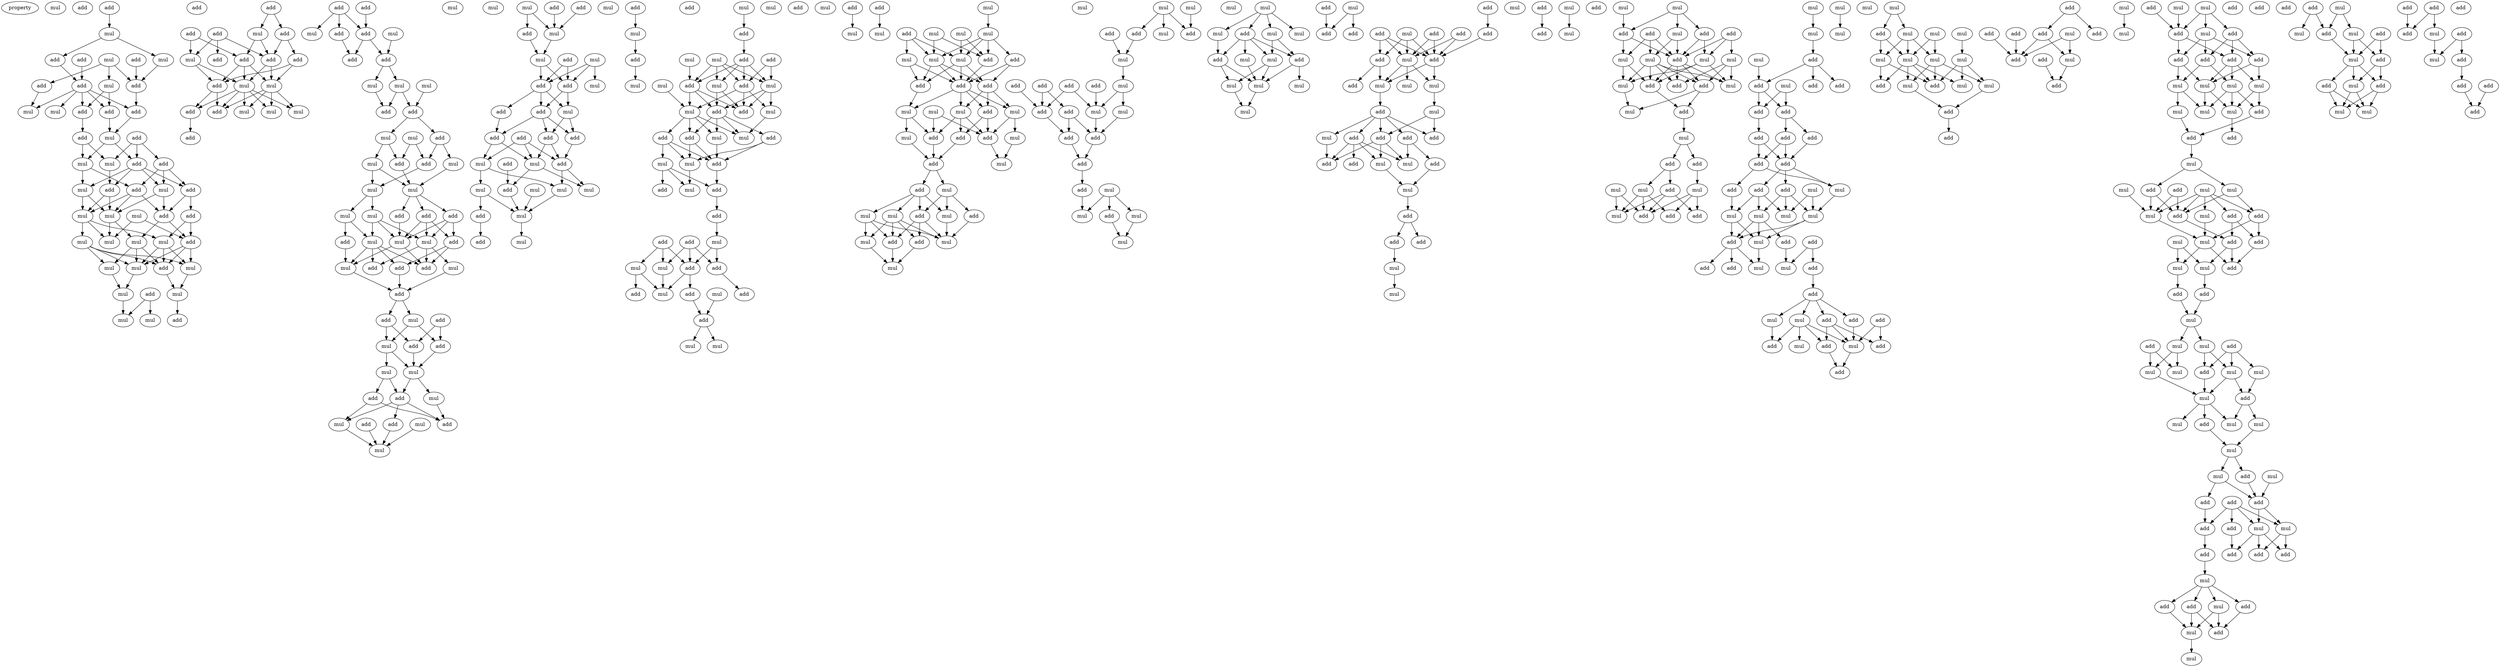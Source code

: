 digraph {
    node [fontcolor=black]
    property [mul=2,lf=1.9]
    0 [ label = mul ];
    1 [ label = add ];
    2 [ label = add ];
    3 [ label = mul ];
    4 [ label = add ];
    5 [ label = add ];
    6 [ label = mul ];
    7 [ label = mul ];
    8 [ label = add ];
    9 [ label = add ];
    10 [ label = mul ];
    11 [ label = add ];
    12 [ label = add ];
    13 [ label = mul ];
    14 [ label = add ];
    15 [ label = mul ];
    16 [ label = add ];
    17 [ label = add ];
    18 [ label = add ];
    19 [ label = mul ];
    20 [ label = add ];
    21 [ label = mul ];
    22 [ label = add ];
    23 [ label = mul ];
    24 [ label = add ];
    25 [ label = add ];
    26 [ label = mul ];
    27 [ label = add ];
    28 [ label = add ];
    29 [ label = mul ];
    30 [ label = mul ];
    31 [ label = mul ];
    32 [ label = add ];
    33 [ label = add ];
    34 [ label = mul ];
    35 [ label = mul ];
    36 [ label = mul ];
    37 [ label = mul ];
    38 [ label = add ];
    39 [ label = mul ];
    40 [ label = mul ];
    41 [ label = add ];
    42 [ label = mul ];
    43 [ label = mul ];
    44 [ label = add ];
    45 [ label = mul ];
    46 [ label = mul ];
    47 [ label = mul ];
    48 [ label = mul ];
    49 [ label = add ];
    50 [ label = add ];
    51 [ label = add ];
    52 [ label = add ];
    53 [ label = add ];
    54 [ label = add ];
    55 [ label = mul ];
    56 [ label = add ];
    57 [ label = add ];
    58 [ label = add ];
    59 [ label = add ];
    60 [ label = mul ];
    61 [ label = mul ];
    62 [ label = add ];
    63 [ label = mul ];
    64 [ label = mul ];
    65 [ label = mul ];
    66 [ label = add ];
    67 [ label = add ];
    68 [ label = mul ];
    69 [ label = add ];
    70 [ label = add ];
    71 [ label = add ];
    72 [ label = add ];
    73 [ label = add ];
    74 [ label = mul ];
    75 [ label = mul ];
    76 [ label = add ];
    77 [ label = add ];
    78 [ label = mul ];
    79 [ label = mul ];
    80 [ label = mul ];
    81 [ label = mul ];
    82 [ label = add ];
    83 [ label = add ];
    84 [ label = mul ];
    85 [ label = mul ];
    86 [ label = add ];
    87 [ label = mul ];
    88 [ label = add ];
    89 [ label = add ];
    90 [ label = mul ];
    91 [ label = mul ];
    92 [ label = mul ];
    93 [ label = mul ];
    94 [ label = add ];
    95 [ label = add ];
    96 [ label = mul ];
    97 [ label = add ];
    98 [ label = mul ];
    99 [ label = add ];
    100 [ label = mul ];
    101 [ label = add ];
    102 [ label = mul ];
    103 [ label = add ];
    104 [ label = mul ];
    105 [ label = add ];
    106 [ label = add ];
    107 [ label = mul ];
    108 [ label = add ];
    109 [ label = add ];
    110 [ label = add ];
    111 [ label = mul ];
    112 [ label = add ];
    113 [ label = add ];
    114 [ label = mul ];
    115 [ label = mul ];
    116 [ label = mul ];
    117 [ label = add ];
    118 [ label = mul ];
    119 [ label = add ];
    120 [ label = add ];
    121 [ label = add ];
    122 [ label = add ];
    123 [ label = mul ];
    124 [ label = mul ];
    125 [ label = mul ];
    126 [ label = mul ];
    127 [ label = mul ];
    128 [ label = add ];
    129 [ label = add ];
    130 [ label = add ];
    131 [ label = mul ];
    132 [ label = mul ];
    133 [ label = mul ];
    134 [ label = add ];
    135 [ label = mul ];
    136 [ label = mul ];
    137 [ label = add ];
    138 [ label = add ];
    139 [ label = mul ];
    140 [ label = add ];
    141 [ label = add ];
    142 [ label = add ];
    143 [ label = add ];
    144 [ label = add ];
    145 [ label = add ];
    146 [ label = add ];
    147 [ label = mul ];
    148 [ label = add ];
    149 [ label = mul ];
    150 [ label = mul ];
    151 [ label = mul ];
    152 [ label = mul ];
    153 [ label = mul ];
    154 [ label = add ];
    155 [ label = add ];
    156 [ label = mul ];
    157 [ label = add ];
    158 [ label = mul ];
    159 [ label = add ];
    160 [ label = mul ];
    161 [ label = add ];
    162 [ label = mul ];
    163 [ label = add ];
    164 [ label = mul ];
    165 [ label = mul ];
    166 [ label = add ];
    167 [ label = add ];
    168 [ label = mul ];
    169 [ label = mul ];
    170 [ label = add ];
    171 [ label = mul ];
    172 [ label = mul ];
    173 [ label = add ];
    174 [ label = add ];
    175 [ label = mul ];
    176 [ label = mul ];
    177 [ label = add ];
    178 [ label = mul ];
    179 [ label = add ];
    180 [ label = add ];
    181 [ label = add ];
    182 [ label = mul ];
    183 [ label = mul ];
    184 [ label = add ];
    185 [ label = mul ];
    186 [ label = mul ];
    187 [ label = add ];
    188 [ label = add ];
    189 [ label = add ];
    190 [ label = mul ];
    191 [ label = add ];
    192 [ label = add ];
    193 [ label = mul ];
    194 [ label = add ];
    195 [ label = add ];
    196 [ label = add ];
    197 [ label = mul ];
    198 [ label = add ];
    199 [ label = mul ];
    200 [ label = mul ];
    201 [ label = add ];
    202 [ label = add ];
    203 [ label = add ];
    204 [ label = mul ];
    205 [ label = add ];
    206 [ label = mul ];
    207 [ label = mul ];
    208 [ label = mul ];
    209 [ label = add ];
    210 [ label = add ];
    211 [ label = mul ];
    212 [ label = mul ];
    213 [ label = mul ];
    214 [ label = mul ];
    215 [ label = add ];
    216 [ label = mul ];
    217 [ label = mul ];
    218 [ label = mul ];
    219 [ label = mul ];
    220 [ label = add ];
    221 [ label = mul ];
    222 [ label = add ];
    223 [ label = add ];
    224 [ label = add ];
    225 [ label = add ];
    226 [ label = mul ];
    227 [ label = mul ];
    228 [ label = add ];
    229 [ label = mul ];
    230 [ label = mul ];
    231 [ label = add ];
    232 [ label = add ];
    233 [ label = mul ];
    234 [ label = add ];
    235 [ label = mul ];
    236 [ label = add ];
    237 [ label = mul ];
    238 [ label = mul ];
    239 [ label = add ];
    240 [ label = mul ];
    241 [ label = mul ];
    242 [ label = add ];
    243 [ label = mul ];
    244 [ label = add ];
    245 [ label = mul ];
    246 [ label = add ];
    247 [ label = add ];
    248 [ label = mul ];
    249 [ label = mul ];
    250 [ label = mul ];
    251 [ label = mul ];
    252 [ label = mul ];
    253 [ label = add ];
    254 [ label = add ];
    255 [ label = add ];
    256 [ label = mul ];
    257 [ label = mul ];
    258 [ label = add ];
    259 [ label = add ];
    260 [ label = add ];
    261 [ label = mul ];
    262 [ label = add ];
    263 [ label = add ];
    264 [ label = mul ];
    265 [ label = add ];
    266 [ label = mul ];
    267 [ label = add ];
    268 [ label = add ];
    269 [ label = add ];
    270 [ label = add ];
    271 [ label = mul ];
    272 [ label = mul ];
    273 [ label = add ];
    274 [ label = mul ];
    275 [ label = mul ];
    276 [ label = mul ];
    277 [ label = mul ];
    278 [ label = add ];
    279 [ label = mul ];
    280 [ label = mul ];
    281 [ label = mul ];
    282 [ label = add ];
    283 [ label = add ];
    284 [ label = mul ];
    285 [ label = mul ];
    286 [ label = mul ];
    287 [ label = mul ];
    288 [ label = mul ];
    289 [ label = mul ];
    290 [ label = add ];
    291 [ label = mul ];
    292 [ label = add ];
    293 [ label = add ];
    294 [ label = add ];
    295 [ label = add ];
    296 [ label = add ];
    297 [ label = add ];
    298 [ label = add ];
    299 [ label = mul ];
    300 [ label = add ];
    301 [ label = add ];
    302 [ label = mul ];
    303 [ label = add ];
    304 [ label = mul ];
    305 [ label = mul ];
    306 [ label = mul ];
    307 [ label = mul ];
    308 [ label = add ];
    309 [ label = add ];
    310 [ label = mul ];
    311 [ label = add ];
    312 [ label = add ];
    313 [ label = add ];
    314 [ label = add ];
    315 [ label = add ];
    316 [ label = mul ];
    317 [ label = add ];
    318 [ label = mul ];
    319 [ label = mul ];
    320 [ label = mul ];
    321 [ label = add ];
    322 [ label = add ];
    323 [ label = add ];
    324 [ label = mul ];
    325 [ label = add ];
    326 [ label = mul ];
    327 [ label = add ];
    328 [ label = mul ];
    329 [ label = mul ];
    330 [ label = add ];
    331 [ label = mul ];
    332 [ label = mul ];
    333 [ label = mul ];
    334 [ label = add ];
    335 [ label = add ];
    336 [ label = add ];
    337 [ label = add ];
    338 [ label = mul ];
    339 [ label = add ];
    340 [ label = mul ];
    341 [ label = mul ];
    342 [ label = mul ];
    343 [ label = add ];
    344 [ label = add ];
    345 [ label = mul ];
    346 [ label = add ];
    347 [ label = mul ];
    348 [ label = mul ];
    349 [ label = add ];
    350 [ label = mul ];
    351 [ label = add ];
    352 [ label = add ];
    353 [ label = mul ];
    354 [ label = mul ];
    355 [ label = mul ];
    356 [ label = add ];
    357 [ label = mul ];
    358 [ label = add ];
    359 [ label = add ];
    360 [ label = add ];
    361 [ label = mul ];
    362 [ label = mul ];
    363 [ label = mul ];
    364 [ label = mul ];
    365 [ label = mul ];
    366 [ label = add ];
    367 [ label = mul ];
    368 [ label = add ];
    369 [ label = mul ];
    370 [ label = add ];
    371 [ label = add ];
    372 [ label = add ];
    373 [ label = add ];
    374 [ label = add ];
    375 [ label = add ];
    376 [ label = add ];
    377 [ label = add ];
    378 [ label = add ];
    379 [ label = add ];
    380 [ label = mul ];
    381 [ label = add ];
    382 [ label = mul ];
    383 [ label = add ];
    384 [ label = mul ];
    385 [ label = mul ];
    386 [ label = mul ];
    387 [ label = mul ];
    388 [ label = add ];
    389 [ label = add ];
    390 [ label = add ];
    391 [ label = mul ];
    392 [ label = add ];
    393 [ label = mul ];
    394 [ label = mul ];
    395 [ label = add ];
    396 [ label = add ];
    397 [ label = add ];
    398 [ label = mul ];
    399 [ label = add ];
    400 [ label = mul ];
    401 [ label = add ];
    402 [ label = add ];
    403 [ label = add ];
    404 [ label = mul ];
    405 [ label = mul ];
    406 [ label = add ];
    407 [ label = add ];
    408 [ label = add ];
    409 [ label = mul ];
    410 [ label = add ];
    411 [ label = mul ];
    412 [ label = mul ];
    413 [ label = mul ];
    414 [ label = mul ];
    415 [ label = mul ];
    416 [ label = mul ];
    417 [ label = mul ];
    418 [ label = mul ];
    419 [ label = add ];
    420 [ label = add ];
    421 [ label = mul ];
    422 [ label = mul ];
    423 [ label = add ];
    424 [ label = add ];
    425 [ label = add ];
    426 [ label = add ];
    427 [ label = add ];
    428 [ label = add ];
    429 [ label = mul ];
    430 [ label = add ];
    431 [ label = add ];
    432 [ label = mul ];
    433 [ label = add ];
    434 [ label = mul ];
    435 [ label = add ];
    436 [ label = mul ];
    437 [ label = mul ];
    438 [ label = mul ];
    439 [ label = add ];
    440 [ label = add ];
    441 [ label = add ];
    442 [ label = mul ];
    443 [ label = add ];
    444 [ label = add ];
    445 [ label = add ];
    446 [ label = add ];
    447 [ label = mul ];
    448 [ label = mul ];
    449 [ label = mul ];
    450 [ label = mul ];
    451 [ label = mul ];
    452 [ label = add ];
    453 [ label = mul ];
    454 [ label = mul ];
    455 [ label = add ];
    456 [ label = add ];
    457 [ label = add ];
    458 [ label = mul ];
    459 [ label = add ];
    460 [ label = mul ];
    461 [ label = mul ];
    462 [ label = mul ];
    463 [ label = add ];
    464 [ label = add ];
    465 [ label = add ];
    466 [ label = mul ];
    467 [ label = add ];
    468 [ label = mul ];
    469 [ label = add ];
    470 [ label = add ];
    471 [ label = mul ];
    472 [ label = mul ];
    473 [ label = mul ];
    474 [ label = add ];
    475 [ label = mul ];
    476 [ label = add ];
    477 [ label = add ];
    478 [ label = mul ];
    479 [ label = add ];
    480 [ label = mul ];
    481 [ label = mul ];
    482 [ label = add ];
    483 [ label = add ];
    484 [ label = mul ];
    485 [ label = mul ];
    486 [ label = mul ];
    487 [ label = mul ];
    488 [ label = add ];
    489 [ label = mul ];
    490 [ label = add ];
    491 [ label = mul ];
    492 [ label = mul ];
    493 [ label = add ];
    494 [ label = mul ];
    495 [ label = mul ];
    496 [ label = mul ];
    497 [ label = mul ];
    498 [ label = add ];
    499 [ label = add ];
    500 [ label = add ];
    501 [ label = add ];
    502 [ label = add ];
    503 [ label = mul ];
    504 [ label = mul ];
    505 [ label = add ];
    506 [ label = add ];
    507 [ label = add ];
    508 [ label = add ];
    509 [ label = add ];
    510 [ label = mul ];
    511 [ label = add ];
    512 [ label = add ];
    513 [ label = add ];
    514 [ label = add ];
    515 [ label = mul ];
    516 [ label = mul ];
    517 [ label = add ];
    518 [ label = mul ];
    519 [ label = add ];
    520 [ label = mul ];
    521 [ label = mul ];
    522 [ label = mul ];
    523 [ label = add ];
    524 [ label = add ];
    525 [ label = mul ];
    526 [ label = add ];
    527 [ label = add ];
    528 [ label = add ];
    529 [ label = mul ];
    530 [ label = mul ];
    531 [ label = mul ];
    532 [ label = add ];
    533 [ label = add ];
    534 [ label = add ];
    535 [ label = mul ];
    536 [ label = add ];
    537 [ label = add ];
    538 [ label = mul ];
    539 [ label = add ];
    540 [ label = add ];
    541 [ label = add ];
    542 [ label = add ];
    2 -> 3 [ name = 0 ];
    3 -> 5 [ name = 1 ];
    3 -> 7 [ name = 2 ];
    4 -> 11 [ name = 3 ];
    5 -> 11 [ name = 4 ];
    6 -> 9 [ name = 5 ];
    6 -> 10 [ name = 6 ];
    6 -> 12 [ name = 7 ];
    7 -> 12 [ name = 8 ];
    8 -> 12 [ name = 9 ];
    9 -> 15 [ name = 10 ];
    10 -> 14 [ name = 11 ];
    10 -> 17 [ name = 12 ];
    11 -> 13 [ name = 13 ];
    11 -> 14 [ name = 14 ];
    11 -> 15 [ name = 15 ];
    11 -> 16 [ name = 16 ];
    11 -> 17 [ name = 17 ];
    12 -> 16 [ name = 18 ];
    14 -> 19 [ name = 19 ];
    16 -> 19 [ name = 20 ];
    17 -> 18 [ name = 21 ];
    18 -> 21 [ name = 22 ];
    18 -> 23 [ name = 23 ];
    19 -> 21 [ name = 24 ];
    19 -> 22 [ name = 25 ];
    20 -> 22 [ name = 26 ];
    20 -> 23 [ name = 27 ];
    20 -> 24 [ name = 28 ];
    21 -> 27 [ name = 29 ];
    21 -> 29 [ name = 30 ];
    22 -> 25 [ name = 31 ];
    22 -> 26 [ name = 32 ];
    22 -> 28 [ name = 33 ];
    22 -> 29 [ name = 34 ];
    23 -> 28 [ name = 35 ];
    24 -> 25 [ name = 36 ];
    24 -> 26 [ name = 37 ];
    24 -> 27 [ name = 38 ];
    25 -> 32 [ name = 39 ];
    25 -> 33 [ name = 40 ];
    26 -> 33 [ name = 41 ];
    26 -> 34 [ name = 42 ];
    27 -> 30 [ name = 43 ];
    27 -> 33 [ name = 44 ];
    27 -> 34 [ name = 45 ];
    28 -> 30 [ name = 46 ];
    28 -> 34 [ name = 47 ];
    29 -> 30 [ name = 48 ];
    29 -> 34 [ name = 49 ];
    30 -> 35 [ name = 50 ];
    30 -> 36 [ name = 51 ];
    30 -> 39 [ name = 52 ];
    31 -> 35 [ name = 53 ];
    31 -> 38 [ name = 54 ];
    32 -> 38 [ name = 55 ];
    32 -> 39 [ name = 56 ];
    33 -> 37 [ name = 57 ];
    33 -> 38 [ name = 58 ];
    34 -> 35 [ name = 59 ];
    34 -> 37 [ name = 60 ];
    36 -> 40 [ name = 61 ];
    36 -> 41 [ name = 62 ];
    36 -> 42 [ name = 63 ];
    36 -> 43 [ name = 64 ];
    37 -> 40 [ name = 65 ];
    37 -> 41 [ name = 66 ];
    37 -> 42 [ name = 67 ];
    38 -> 41 [ name = 68 ];
    38 -> 42 [ name = 69 ];
    38 -> 43 [ name = 70 ];
    39 -> 41 [ name = 71 ];
    39 -> 42 [ name = 72 ];
    39 -> 43 [ name = 73 ];
    40 -> 46 [ name = 74 ];
    41 -> 45 [ name = 75 ];
    42 -> 46 [ name = 76 ];
    43 -> 45 [ name = 77 ];
    44 -> 47 [ name = 78 ];
    44 -> 48 [ name = 79 ];
    45 -> 49 [ name = 80 ];
    46 -> 47 [ name = 81 ];
    51 -> 52 [ name = 82 ];
    51 -> 55 [ name = 83 ];
    52 -> 58 [ name = 84 ];
    52 -> 59 [ name = 85 ];
    53 -> 56 [ name = 86 ];
    53 -> 60 [ name = 87 ];
    54 -> 57 [ name = 88 ];
    54 -> 58 [ name = 89 ];
    54 -> 60 [ name = 90 ];
    55 -> 56 [ name = 91 ];
    55 -> 58 [ name = 92 ];
    56 -> 61 [ name = 93 ];
    56 -> 62 [ name = 94 ];
    56 -> 63 [ name = 95 ];
    58 -> 61 [ name = 96 ];
    58 -> 63 [ name = 97 ];
    59 -> 61 [ name = 98 ];
    59 -> 62 [ name = 99 ];
    60 -> 62 [ name = 100 ];
    60 -> 63 [ name = 101 ];
    61 -> 64 [ name = 102 ];
    61 -> 65 [ name = 103 ];
    61 -> 66 [ name = 104 ];
    61 -> 68 [ name = 105 ];
    62 -> 66 [ name = 106 ];
    62 -> 67 [ name = 107 ];
    63 -> 64 [ name = 108 ];
    63 -> 65 [ name = 109 ];
    63 -> 66 [ name = 110 ];
    63 -> 67 [ name = 111 ];
    63 -> 68 [ name = 112 ];
    67 -> 69 [ name = 113 ];
    70 -> 72 [ name = 114 ];
    70 -> 73 [ name = 115 ];
    70 -> 75 [ name = 116 ];
    71 -> 73 [ name = 117 ];
    72 -> 77 [ name = 118 ];
    73 -> 76 [ name = 119 ];
    73 -> 77 [ name = 120 ];
    74 -> 76 [ name = 121 ];
    76 -> 78 [ name = 122 ];
    76 -> 80 [ name = 123 ];
    78 -> 82 [ name = 124 ];
    78 -> 83 [ name = 125 ];
    79 -> 83 [ name = 126 ];
    80 -> 82 [ name = 127 ];
    83 -> 84 [ name = 128 ];
    83 -> 86 [ name = 129 ];
    84 -> 88 [ name = 130 ];
    84 -> 90 [ name = 131 ];
    85 -> 88 [ name = 132 ];
    85 -> 89 [ name = 133 ];
    86 -> 87 [ name = 134 ];
    86 -> 89 [ name = 135 ];
    87 -> 91 [ name = 136 ];
    88 -> 91 [ name = 137 ];
    89 -> 92 [ name = 138 ];
    90 -> 91 [ name = 139 ];
    90 -> 92 [ name = 140 ];
    91 -> 94 [ name = 141 ];
    91 -> 95 [ name = 142 ];
    91 -> 97 [ name = 143 ];
    92 -> 93 [ name = 144 ];
    92 -> 96 [ name = 145 ];
    93 -> 98 [ name = 146 ];
    93 -> 100 [ name = 147 ];
    93 -> 102 [ name = 148 ];
    94 -> 98 [ name = 149 ];
    94 -> 99 [ name = 150 ];
    94 -> 102 [ name = 151 ];
    95 -> 98 [ name = 152 ];
    95 -> 99 [ name = 153 ];
    95 -> 102 [ name = 154 ];
    96 -> 100 [ name = 155 ];
    96 -> 101 [ name = 156 ];
    97 -> 102 [ name = 157 ];
    98 -> 105 [ name = 158 ];
    98 -> 106 [ name = 159 ];
    98 -> 107 [ name = 160 ];
    99 -> 103 [ name = 161 ];
    99 -> 105 [ name = 162 ];
    100 -> 103 [ name = 163 ];
    100 -> 104 [ name = 164 ];
    100 -> 105 [ name = 165 ];
    100 -> 106 [ name = 166 ];
    101 -> 104 [ name = 167 ];
    102 -> 104 [ name = 168 ];
    102 -> 105 [ name = 169 ];
    103 -> 108 [ name = 170 ];
    104 -> 108 [ name = 171 ];
    107 -> 108 [ name = 172 ];
    108 -> 109 [ name = 173 ];
    108 -> 111 [ name = 174 ];
    109 -> 113 [ name = 175 ];
    109 -> 114 [ name = 176 ];
    110 -> 112 [ name = 177 ];
    110 -> 113 [ name = 178 ];
    111 -> 112 [ name = 179 ];
    111 -> 114 [ name = 180 ];
    112 -> 116 [ name = 181 ];
    113 -> 116 [ name = 182 ];
    114 -> 115 [ name = 183 ];
    114 -> 116 [ name = 184 ];
    115 -> 117 [ name = 185 ];
    115 -> 119 [ name = 186 ];
    116 -> 118 [ name = 187 ];
    116 -> 119 [ name = 188 ];
    117 -> 120 [ name = 189 ];
    117 -> 124 [ name = 190 ];
    118 -> 120 [ name = 191 ];
    119 -> 120 [ name = 192 ];
    119 -> 122 [ name = 193 ];
    119 -> 124 [ name = 194 ];
    121 -> 125 [ name = 195 ];
    122 -> 125 [ name = 196 ];
    123 -> 125 [ name = 197 ];
    124 -> 125 [ name = 198 ];
    127 -> 130 [ name = 199 ];
    127 -> 131 [ name = 200 ];
    128 -> 131 [ name = 201 ];
    129 -> 131 [ name = 202 ];
    130 -> 133 [ name = 203 ];
    131 -> 133 [ name = 204 ];
    132 -> 135 [ name = 205 ];
    132 -> 137 [ name = 206 ];
    132 -> 138 [ name = 207 ];
    133 -> 137 [ name = 208 ];
    133 -> 138 [ name = 209 ];
    134 -> 137 [ name = 210 ];
    134 -> 138 [ name = 211 ];
    137 -> 139 [ name = 212 ];
    137 -> 140 [ name = 213 ];
    137 -> 141 [ name = 214 ];
    138 -> 139 [ name = 215 ];
    138 -> 141 [ name = 216 ];
    139 -> 142 [ name = 217 ];
    139 -> 143 [ name = 218 ];
    140 -> 144 [ name = 219 ];
    141 -> 142 [ name = 220 ];
    141 -> 143 [ name = 221 ];
    141 -> 144 [ name = 222 ];
    142 -> 148 [ name = 223 ];
    143 -> 147 [ name = 224 ];
    143 -> 148 [ name = 225 ];
    144 -> 147 [ name = 226 ];
    144 -> 149 [ name = 227 ];
    145 -> 147 [ name = 228 ];
    145 -> 148 [ name = 229 ];
    145 -> 149 [ name = 230 ];
    146 -> 154 [ name = 231 ];
    147 -> 150 [ name = 232 ];
    147 -> 154 [ name = 233 ];
    148 -> 150 [ name = 234 ];
    148 -> 151 [ name = 235 ];
    149 -> 151 [ name = 236 ];
    149 -> 153 [ name = 237 ];
    151 -> 156 [ name = 238 ];
    152 -> 156 [ name = 239 ];
    153 -> 155 [ name = 240 ];
    153 -> 156 [ name = 241 ];
    154 -> 156 [ name = 242 ];
    155 -> 157 [ name = 243 ];
    156 -> 158 [ name = 244 ];
    159 -> 160 [ name = 245 ];
    160 -> 161 [ name = 246 ];
    161 -> 162 [ name = 247 ];
    164 -> 166 [ name = 248 ];
    166 -> 167 [ name = 249 ];
    167 -> 171 [ name = 250 ];
    167 -> 173 [ name = 251 ];
    167 -> 174 [ name = 252 ];
    167 -> 175 [ name = 253 ];
    168 -> 174 [ name = 254 ];
    169 -> 171 [ name = 255 ];
    169 -> 173 [ name = 256 ];
    169 -> 174 [ name = 257 ];
    169 -> 175 [ name = 258 ];
    170 -> 171 [ name = 259 ];
    170 -> 173 [ name = 260 ];
    171 -> 177 [ name = 261 ];
    171 -> 178 [ name = 262 ];
    171 -> 179 [ name = 263 ];
    172 -> 176 [ name = 264 ];
    173 -> 176 [ name = 265 ];
    173 -> 178 [ name = 266 ];
    173 -> 179 [ name = 267 ];
    174 -> 176 [ name = 268 ];
    174 -> 177 [ name = 269 ];
    174 -> 179 [ name = 270 ];
    175 -> 177 [ name = 271 ];
    175 -> 179 [ name = 272 ];
    176 -> 181 [ name = 273 ];
    176 -> 182 [ name = 274 ];
    176 -> 183 [ name = 275 ];
    176 -> 184 [ name = 276 ];
    177 -> 180 [ name = 277 ];
    177 -> 182 [ name = 278 ];
    177 -> 183 [ name = 279 ];
    177 -> 184 [ name = 280 ];
    178 -> 182 [ name = 281 ];
    180 -> 185 [ name = 282 ];
    180 -> 187 [ name = 283 ];
    181 -> 185 [ name = 284 ];
    181 -> 186 [ name = 285 ];
    181 -> 187 [ name = 286 ];
    183 -> 187 [ name = 287 ];
    184 -> 185 [ name = 288 ];
    184 -> 187 [ name = 289 ];
    185 -> 190 [ name = 290 ];
    186 -> 188 [ name = 291 ];
    186 -> 189 [ name = 292 ];
    186 -> 190 [ name = 293 ];
    187 -> 188 [ name = 294 ];
    188 -> 191 [ name = 295 ];
    191 -> 193 [ name = 296 ];
    192 -> 196 [ name = 297 ];
    192 -> 197 [ name = 298 ];
    192 -> 198 [ name = 299 ];
    193 -> 196 [ name = 300 ];
    193 -> 198 [ name = 301 ];
    195 -> 196 [ name = 302 ];
    195 -> 197 [ name = 303 ];
    195 -> 199 [ name = 304 ];
    196 -> 203 [ name = 305 ];
    196 -> 204 [ name = 306 ];
    197 -> 204 [ name = 307 ];
    198 -> 201 [ name = 308 ];
    199 -> 202 [ name = 309 ];
    199 -> 204 [ name = 310 ];
    200 -> 205 [ name = 311 ];
    203 -> 205 [ name = 312 ];
    205 -> 206 [ name = 313 ];
    205 -> 207 [ name = 314 ];
    209 -> 211 [ name = 315 ];
    210 -> 212 [ name = 316 ];
    213 -> 214 [ name = 317 ];
    214 -> 218 [ name = 318 ];
    214 -> 220 [ name = 319 ];
    214 -> 221 [ name = 320 ];
    214 -> 222 [ name = 321 ];
    215 -> 218 [ name = 322 ];
    215 -> 219 [ name = 323 ];
    215 -> 221 [ name = 324 ];
    216 -> 218 [ name = 325 ];
    216 -> 222 [ name = 326 ];
    217 -> 221 [ name = 327 ];
    217 -> 222 [ name = 328 ];
    218 -> 223 [ name = 329 ];
    218 -> 224 [ name = 330 ];
    218 -> 225 [ name = 331 ];
    219 -> 223 [ name = 332 ];
    219 -> 225 [ name = 333 ];
    220 -> 224 [ name = 334 ];
    220 -> 225 [ name = 335 ];
    221 -> 223 [ name = 336 ];
    221 -> 224 [ name = 337 ];
    221 -> 225 [ name = 338 ];
    222 -> 225 [ name = 339 ];
    223 -> 226 [ name = 340 ];
    224 -> 227 [ name = 341 ];
    224 -> 228 [ name = 342 ];
    224 -> 230 [ name = 343 ];
    225 -> 226 [ name = 344 ];
    225 -> 227 [ name = 345 ];
    225 -> 228 [ name = 346 ];
    225 -> 230 [ name = 347 ];
    226 -> 232 [ name = 348 ];
    226 -> 233 [ name = 349 ];
    227 -> 231 [ name = 350 ];
    227 -> 232 [ name = 351 ];
    227 -> 234 [ name = 352 ];
    228 -> 231 [ name = 353 ];
    228 -> 234 [ name = 354 ];
    229 -> 231 [ name = 355 ];
    229 -> 232 [ name = 356 ];
    230 -> 231 [ name = 357 ];
    230 -> 235 [ name = 358 ];
    231 -> 237 [ name = 359 ];
    232 -> 236 [ name = 360 ];
    233 -> 236 [ name = 361 ];
    234 -> 236 [ name = 362 ];
    235 -> 237 [ name = 363 ];
    236 -> 238 [ name = 364 ];
    236 -> 239 [ name = 365 ];
    238 -> 242 [ name = 366 ];
    238 -> 243 [ name = 367 ];
    238 -> 244 [ name = 368 ];
    239 -> 240 [ name = 369 ];
    239 -> 241 [ name = 370 ];
    239 -> 242 [ name = 371 ];
    239 -> 243 [ name = 372 ];
    240 -> 245 [ name = 373 ];
    240 -> 247 [ name = 374 ];
    240 -> 248 [ name = 375 ];
    241 -> 245 [ name = 376 ];
    241 -> 246 [ name = 377 ];
    241 -> 247 [ name = 378 ];
    241 -> 248 [ name = 379 ];
    242 -> 246 [ name = 380 ];
    242 -> 247 [ name = 381 ];
    242 -> 248 [ name = 382 ];
    243 -> 248 [ name = 383 ];
    244 -> 248 [ name = 384 ];
    245 -> 250 [ name = 385 ];
    246 -> 250 [ name = 386 ];
    247 -> 250 [ name = 387 ];
    251 -> 254 [ name = 388 ];
    251 -> 255 [ name = 389 ];
    251 -> 256 [ name = 390 ];
    252 -> 255 [ name = 391 ];
    253 -> 257 [ name = 392 ];
    254 -> 257 [ name = 393 ];
    257 -> 261 [ name = 394 ];
    258 -> 263 [ name = 395 ];
    259 -> 263 [ name = 396 ];
    259 -> 265 [ name = 397 ];
    260 -> 264 [ name = 398 ];
    261 -> 264 [ name = 399 ];
    261 -> 266 [ name = 400 ];
    262 -> 263 [ name = 401 ];
    262 -> 264 [ name = 402 ];
    263 -> 267 [ name = 403 ];
    264 -> 268 [ name = 404 ];
    265 -> 267 [ name = 405 ];
    265 -> 268 [ name = 406 ];
    266 -> 268 [ name = 407 ];
    267 -> 269 [ name = 408 ];
    268 -> 269 [ name = 409 ];
    269 -> 270 [ name = 410 ];
    270 -> 272 [ name = 411 ];
    271 -> 272 [ name = 412 ];
    271 -> 273 [ name = 413 ];
    271 -> 274 [ name = 414 ];
    273 -> 276 [ name = 415 ];
    274 -> 276 [ name = 416 ];
    277 -> 278 [ name = 417 ];
    277 -> 279 [ name = 418 ];
    277 -> 280 [ name = 419 ];
    277 -> 281 [ name = 420 ];
    278 -> 282 [ name = 421 ];
    278 -> 283 [ name = 422 ];
    278 -> 284 [ name = 423 ];
    278 -> 285 [ name = 424 ];
    279 -> 283 [ name = 425 ];
    280 -> 282 [ name = 426 ];
    280 -> 285 [ name = 427 ];
    282 -> 286 [ name = 428 ];
    282 -> 287 [ name = 429 ];
    283 -> 287 [ name = 430 ];
    283 -> 288 [ name = 431 ];
    284 -> 287 [ name = 432 ];
    285 -> 287 [ name = 433 ];
    285 -> 288 [ name = 434 ];
    287 -> 289 [ name = 435 ];
    288 -> 289 [ name = 436 ];
    290 -> 293 [ name = 437 ];
    291 -> 292 [ name = 438 ];
    291 -> 293 [ name = 439 ];
    294 -> 296 [ name = 440 ];
    295 -> 301 [ name = 441 ];
    295 -> 302 [ name = 442 ];
    296 -> 301 [ name = 443 ];
    297 -> 300 [ name = 444 ];
    297 -> 301 [ name = 445 ];
    297 -> 302 [ name = 446 ];
    298 -> 301 [ name = 447 ];
    298 -> 302 [ name = 448 ];
    299 -> 300 [ name = 449 ];
    299 -> 301 [ name = 450 ];
    299 -> 302 [ name = 451 ];
    300 -> 303 [ name = 452 ];
    300 -> 306 [ name = 453 ];
    301 -> 304 [ name = 454 ];
    301 -> 306 [ name = 455 ];
    302 -> 304 [ name = 456 ];
    302 -> 305 [ name = 457 ];
    302 -> 306 [ name = 458 ];
    304 -> 307 [ name = 459 ];
    306 -> 308 [ name = 460 ];
    307 -> 312 [ name = 461 ];
    307 -> 313 [ name = 462 ];
    308 -> 309 [ name = 463 ];
    308 -> 310 [ name = 464 ];
    308 -> 311 [ name = 465 ];
    308 -> 312 [ name = 466 ];
    308 -> 313 [ name = 467 ];
    309 -> 315 [ name = 468 ];
    309 -> 316 [ name = 469 ];
    309 -> 317 [ name = 470 ];
    309 -> 318 [ name = 471 ];
    310 -> 315 [ name = 472 ];
    311 -> 314 [ name = 473 ];
    311 -> 316 [ name = 474 ];
    312 -> 315 [ name = 475 ];
    312 -> 316 [ name = 476 ];
    312 -> 318 [ name = 477 ];
    314 -> 319 [ name = 478 ];
    318 -> 319 [ name = 479 ];
    319 -> 321 [ name = 480 ];
    321 -> 322 [ name = 481 ];
    321 -> 323 [ name = 482 ];
    322 -> 324 [ name = 483 ];
    324 -> 326 [ name = 484 ];
    325 -> 327 [ name = 485 ];
    328 -> 329 [ name = 486 ];
    331 -> 335 [ name = 487 ];
    332 -> 333 [ name = 488 ];
    332 -> 335 [ name = 489 ];
    332 -> 337 [ name = 490 ];
    333 -> 339 [ name = 491 ];
    333 -> 342 [ name = 492 ];
    334 -> 338 [ name = 493 ];
    334 -> 339 [ name = 494 ];
    334 -> 342 [ name = 495 ];
    335 -> 338 [ name = 496 ];
    335 -> 339 [ name = 497 ];
    336 -> 339 [ name = 498 ];
    336 -> 340 [ name = 499 ];
    336 -> 341 [ name = 500 ];
    337 -> 339 [ name = 501 ];
    337 -> 341 [ name = 502 ];
    338 -> 343 [ name = 503 ];
    338 -> 347 [ name = 504 ];
    339 -> 343 [ name = 505 ];
    339 -> 344 [ name = 506 ];
    339 -> 345 [ name = 507 ];
    339 -> 346 [ name = 508 ];
    340 -> 344 [ name = 509 ];
    340 -> 345 [ name = 510 ];
    340 -> 346 [ name = 511 ];
    341 -> 343 [ name = 512 ];
    341 -> 345 [ name = 513 ];
    341 -> 347 [ name = 514 ];
    342 -> 343 [ name = 515 ];
    342 -> 344 [ name = 516 ];
    342 -> 345 [ name = 517 ];
    342 -> 346 [ name = 518 ];
    342 -> 347 [ name = 519 ];
    343 -> 349 [ name = 520 ];
    344 -> 348 [ name = 521 ];
    344 -> 349 [ name = 522 ];
    347 -> 348 [ name = 523 ];
    349 -> 350 [ name = 524 ];
    350 -> 351 [ name = 525 ];
    350 -> 352 [ name = 526 ];
    351 -> 354 [ name = 527 ];
    352 -> 355 [ name = 528 ];
    352 -> 356 [ name = 529 ];
    353 -> 357 [ name = 530 ];
    353 -> 358 [ name = 531 ];
    354 -> 358 [ name = 532 ];
    354 -> 359 [ name = 533 ];
    354 -> 360 [ name = 534 ];
    355 -> 357 [ name = 535 ];
    355 -> 358 [ name = 536 ];
    355 -> 360 [ name = 537 ];
    356 -> 357 [ name = 538 ];
    356 -> 358 [ name = 539 ];
    356 -> 359 [ name = 540 ];
    361 -> 362 [ name = 541 ];
    362 -> 366 [ name = 542 ];
    363 -> 367 [ name = 543 ];
    365 -> 368 [ name = 544 ];
    366 -> 368 [ name = 545 ];
    366 -> 370 [ name = 546 ];
    366 -> 371 [ name = 547 ];
    368 -> 372 [ name = 548 ];
    368 -> 373 [ name = 549 ];
    369 -> 372 [ name = 550 ];
    369 -> 373 [ name = 551 ];
    372 -> 374 [ name = 552 ];
    373 -> 375 [ name = 553 ];
    373 -> 376 [ name = 554 ];
    374 -> 377 [ name = 555 ];
    374 -> 378 [ name = 556 ];
    375 -> 377 [ name = 557 ];
    376 -> 377 [ name = 558 ];
    376 -> 378 [ name = 559 ];
    377 -> 379 [ name = 560 ];
    377 -> 381 [ name = 561 ];
    377 -> 382 [ name = 562 ];
    378 -> 382 [ name = 563 ];
    378 -> 383 [ name = 564 ];
    379 -> 384 [ name = 565 ];
    379 -> 385 [ name = 566 ];
    379 -> 387 [ name = 567 ];
    380 -> 386 [ name = 568 ];
    380 -> 387 [ name = 569 ];
    381 -> 385 [ name = 570 ];
    381 -> 386 [ name = 571 ];
    381 -> 387 [ name = 572 ];
    382 -> 386 [ name = 573 ];
    383 -> 384 [ name = 574 ];
    384 -> 389 [ name = 575 ];
    384 -> 391 [ name = 576 ];
    385 -> 388 [ name = 577 ];
    385 -> 389 [ name = 578 ];
    385 -> 391 [ name = 579 ];
    386 -> 389 [ name = 580 ];
    386 -> 391 [ name = 581 ];
    388 -> 394 [ name = 582 ];
    389 -> 392 [ name = 583 ];
    389 -> 393 [ name = 584 ];
    389 -> 395 [ name = 585 ];
    390 -> 394 [ name = 586 ];
    390 -> 396 [ name = 587 ];
    391 -> 393 [ name = 588 ];
    396 -> 397 [ name = 589 ];
    397 -> 398 [ name = 590 ];
    397 -> 399 [ name = 591 ];
    397 -> 400 [ name = 592 ];
    397 -> 402 [ name = 593 ];
    398 -> 403 [ name = 594 ];
    399 -> 405 [ name = 595 ];
    399 -> 406 [ name = 596 ];
    399 -> 407 [ name = 597 ];
    400 -> 403 [ name = 598 ];
    400 -> 404 [ name = 599 ];
    400 -> 405 [ name = 600 ];
    400 -> 407 [ name = 601 ];
    401 -> 405 [ name = 602 ];
    401 -> 406 [ name = 603 ];
    402 -> 405 [ name = 604 ];
    405 -> 408 [ name = 605 ];
    407 -> 408 [ name = 606 ];
    409 -> 410 [ name = 607 ];
    409 -> 411 [ name = 608 ];
    410 -> 416 [ name = 609 ];
    410 -> 417 [ name = 610 ];
    411 -> 415 [ name = 611 ];
    411 -> 416 [ name = 612 ];
    411 -> 417 [ name = 613 ];
    412 -> 415 [ name = 614 ];
    412 -> 417 [ name = 615 ];
    413 -> 414 [ name = 616 ];
    414 -> 420 [ name = 617 ];
    414 -> 421 [ name = 618 ];
    414 -> 422 [ name = 619 ];
    415 -> 418 [ name = 620 ];
    415 -> 420 [ name = 621 ];
    415 -> 421 [ name = 622 ];
    416 -> 419 [ name = 623 ];
    416 -> 420 [ name = 624 ];
    417 -> 418 [ name = 625 ];
    417 -> 419 [ name = 626 ];
    417 -> 420 [ name = 627 ];
    417 -> 422 [ name = 628 ];
    418 -> 423 [ name = 629 ];
    421 -> 423 [ name = 630 ];
    423 -> 424 [ name = 631 ];
    425 -> 427 [ name = 632 ];
    425 -> 430 [ name = 633 ];
    426 -> 431 [ name = 634 ];
    427 -> 431 [ name = 635 ];
    427 -> 432 [ name = 636 ];
    428 -> 431 [ name = 637 ];
    429 -> 431 [ name = 638 ];
    429 -> 432 [ name = 639 ];
    432 -> 435 [ name = 640 ];
    433 -> 435 [ name = 641 ];
    434 -> 436 [ name = 642 ];
    437 -> 441 [ name = 643 ];
    438 -> 440 [ name = 644 ];
    438 -> 441 [ name = 645 ];
    438 -> 442 [ name = 646 ];
    439 -> 441 [ name = 647 ];
    440 -> 443 [ name = 648 ];
    440 -> 444 [ name = 649 ];
    440 -> 446 [ name = 650 ];
    441 -> 443 [ name = 651 ];
    441 -> 445 [ name = 652 ];
    442 -> 444 [ name = 653 ];
    442 -> 445 [ name = 654 ];
    442 -> 446 [ name = 655 ];
    443 -> 448 [ name = 656 ];
    443 -> 449 [ name = 657 ];
    443 -> 450 [ name = 658 ];
    444 -> 447 [ name = 659 ];
    444 -> 450 [ name = 660 ];
    445 -> 447 [ name = 661 ];
    445 -> 449 [ name = 662 ];
    446 -> 448 [ name = 663 ];
    446 -> 449 [ name = 664 ];
    447 -> 451 [ name = 665 ];
    447 -> 453 [ name = 666 ];
    448 -> 452 [ name = 667 ];
    448 -> 454 [ name = 668 ];
    449 -> 453 [ name = 669 ];
    449 -> 454 [ name = 670 ];
    450 -> 452 [ name = 671 ];
    450 -> 453 [ name = 672 ];
    450 -> 454 [ name = 673 ];
    451 -> 455 [ name = 674 ];
    452 -> 455 [ name = 675 ];
    454 -> 456 [ name = 676 ];
    455 -> 458 [ name = 677 ];
    458 -> 460 [ name = 678 ];
    458 -> 463 [ name = 679 ];
    459 -> 465 [ name = 680 ];
    459 -> 466 [ name = 681 ];
    460 -> 465 [ name = 682 ];
    460 -> 467 [ name = 683 ];
    461 -> 464 [ name = 684 ];
    461 -> 465 [ name = 685 ];
    461 -> 466 [ name = 686 ];
    461 -> 467 [ name = 687 ];
    461 -> 468 [ name = 688 ];
    462 -> 466 [ name = 689 ];
    463 -> 465 [ name = 690 ];
    463 -> 466 [ name = 691 ];
    464 -> 469 [ name = 692 ];
    464 -> 470 [ name = 693 ];
    465 -> 470 [ name = 694 ];
    466 -> 472 [ name = 695 ];
    467 -> 469 [ name = 696 ];
    467 -> 472 [ name = 697 ];
    468 -> 472 [ name = 698 ];
    469 -> 474 [ name = 699 ];
    470 -> 473 [ name = 700 ];
    470 -> 474 [ name = 701 ];
    471 -> 473 [ name = 702 ];
    471 -> 475 [ name = 703 ];
    472 -> 474 [ name = 704 ];
    472 -> 475 [ name = 705 ];
    473 -> 477 [ name = 706 ];
    475 -> 476 [ name = 707 ];
    476 -> 478 [ name = 708 ];
    477 -> 478 [ name = 709 ];
    478 -> 480 [ name = 710 ];
    478 -> 481 [ name = 711 ];
    479 -> 485 [ name = 712 ];
    479 -> 487 [ name = 713 ];
    480 -> 484 [ name = 714 ];
    480 -> 488 [ name = 715 ];
    481 -> 485 [ name = 716 ];
    481 -> 487 [ name = 717 ];
    482 -> 484 [ name = 718 ];
    482 -> 486 [ name = 719 ];
    482 -> 488 [ name = 720 ];
    484 -> 489 [ name = 721 ];
    484 -> 490 [ name = 722 ];
    485 -> 489 [ name = 723 ];
    486 -> 490 [ name = 724 ];
    488 -> 489 [ name = 725 ];
    489 -> 491 [ name = 726 ];
    489 -> 493 [ name = 727 ];
    489 -> 494 [ name = 728 ];
    490 -> 492 [ name = 729 ];
    490 -> 494 [ name = 730 ];
    492 -> 495 [ name = 731 ];
    493 -> 495 [ name = 732 ];
    495 -> 496 [ name = 733 ];
    495 -> 498 [ name = 734 ];
    496 -> 499 [ name = 735 ];
    496 -> 501 [ name = 736 ];
    497 -> 501 [ name = 737 ];
    498 -> 501 [ name = 738 ];
    499 -> 502 [ name = 739 ];
    500 -> 502 [ name = 740 ];
    500 -> 503 [ name = 741 ];
    500 -> 504 [ name = 742 ];
    500 -> 505 [ name = 743 ];
    501 -> 503 [ name = 744 ];
    501 -> 504 [ name = 745 ];
    502 -> 508 [ name = 746 ];
    503 -> 506 [ name = 747 ];
    503 -> 507 [ name = 748 ];
    503 -> 509 [ name = 749 ];
    504 -> 506 [ name = 750 ];
    504 -> 507 [ name = 751 ];
    505 -> 509 [ name = 752 ];
    508 -> 510 [ name = 753 ];
    510 -> 511 [ name = 754 ];
    510 -> 513 [ name = 755 ];
    510 -> 514 [ name = 756 ];
    510 -> 515 [ name = 757 ];
    511 -> 516 [ name = 758 ];
    513 -> 516 [ name = 759 ];
    513 -> 517 [ name = 760 ];
    514 -> 517 [ name = 761 ];
    515 -> 516 [ name = 762 ];
    515 -> 517 [ name = 763 ];
    516 -> 518 [ name = 764 ];
    519 -> 522 [ name = 765 ];
    519 -> 524 [ name = 766 ];
    520 -> 521 [ name = 767 ];
    520 -> 524 [ name = 768 ];
    521 -> 525 [ name = 769 ];
    521 -> 526 [ name = 770 ];
    523 -> 525 [ name = 771 ];
    523 -> 526 [ name = 772 ];
    524 -> 525 [ name = 773 ];
    525 -> 527 [ name = 774 ];
    525 -> 528 [ name = 775 ];
    525 -> 529 [ name = 776 ];
    526 -> 527 [ name = 777 ];
    526 -> 529 [ name = 778 ];
    527 -> 530 [ name = 779 ];
    527 -> 531 [ name = 780 ];
    528 -> 530 [ name = 781 ];
    528 -> 531 [ name = 782 ];
    529 -> 530 [ name = 783 ];
    529 -> 531 [ name = 784 ];
    532 -> 534 [ name = 785 ];
    532 -> 535 [ name = 786 ];
    533 -> 534 [ name = 787 ];
    535 -> 538 [ name = 788 ];
    536 -> 537 [ name = 789 ];
    536 -> 538 [ name = 790 ];
    537 -> 541 [ name = 791 ];
    540 -> 542 [ name = 792 ];
    541 -> 542 [ name = 793 ];
}
